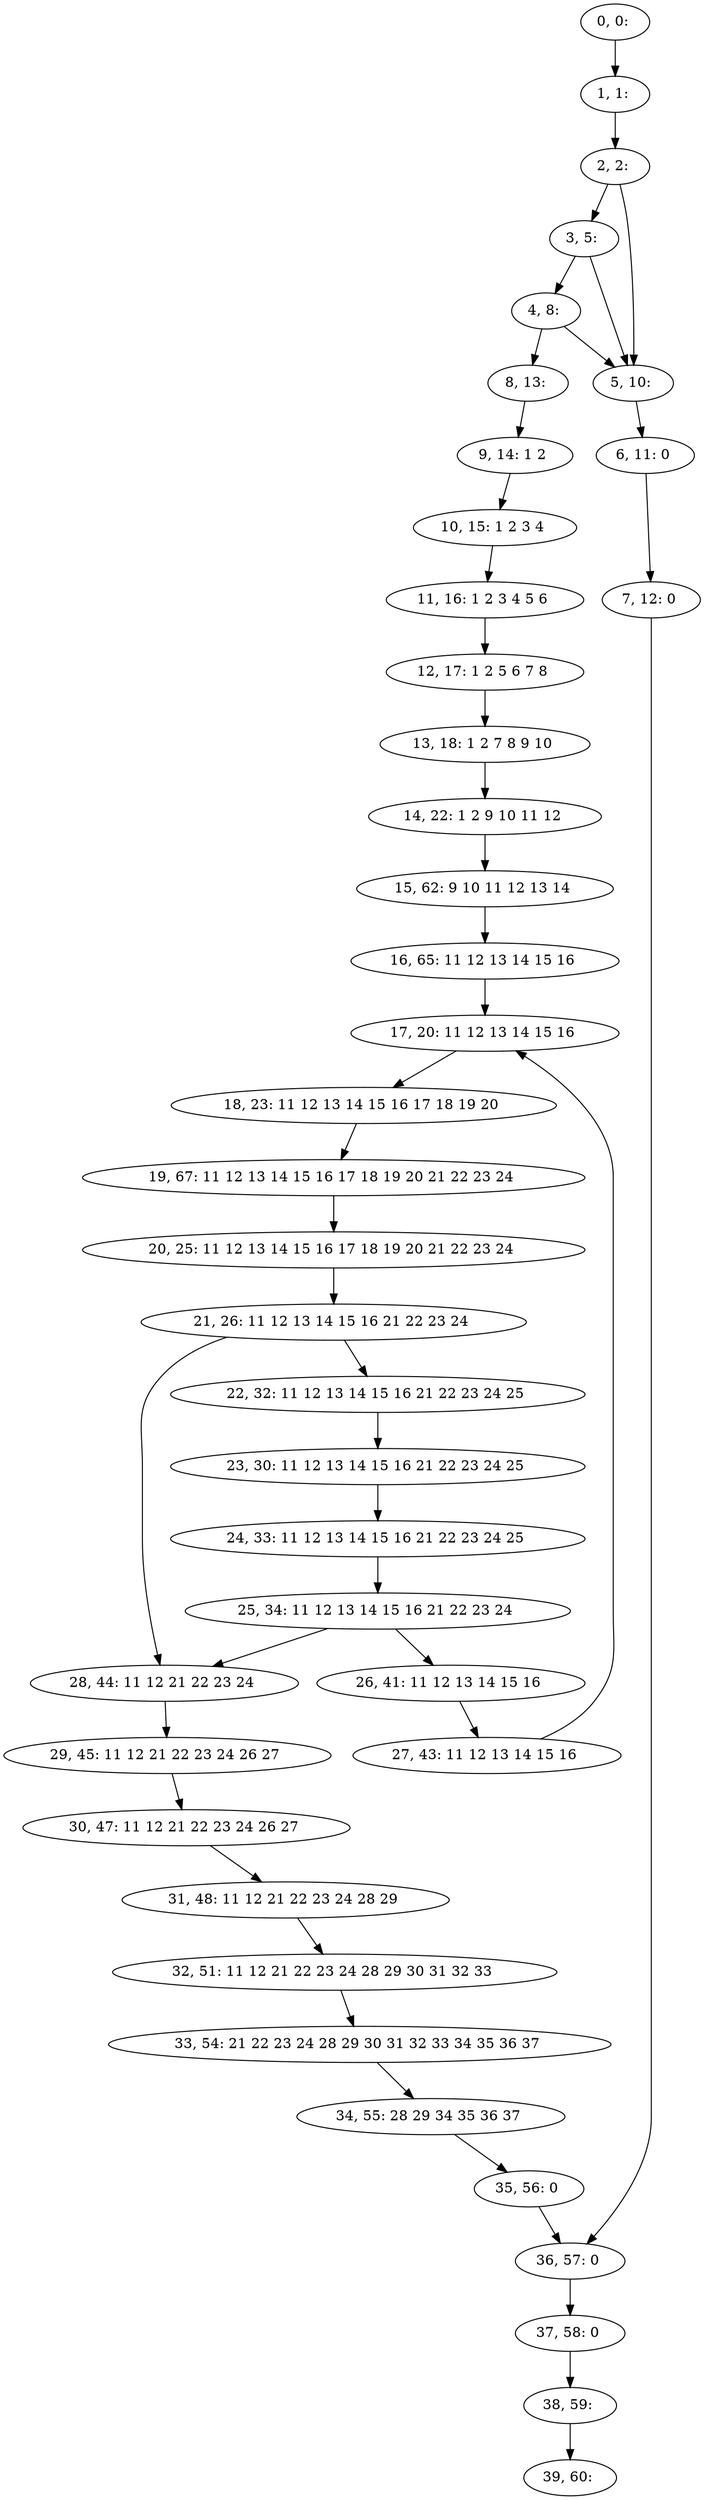 digraph G {
0[label="0, 0: "];
1[label="1, 1: "];
2[label="2, 2: "];
3[label="3, 5: "];
4[label="4, 8: "];
5[label="5, 10: "];
6[label="6, 11: 0 "];
7[label="7, 12: 0 "];
8[label="8, 13: "];
9[label="9, 14: 1 2 "];
10[label="10, 15: 1 2 3 4 "];
11[label="11, 16: 1 2 3 4 5 6 "];
12[label="12, 17: 1 2 5 6 7 8 "];
13[label="13, 18: 1 2 7 8 9 10 "];
14[label="14, 22: 1 2 9 10 11 12 "];
15[label="15, 62: 9 10 11 12 13 14 "];
16[label="16, 65: 11 12 13 14 15 16 "];
17[label="17, 20: 11 12 13 14 15 16 "];
18[label="18, 23: 11 12 13 14 15 16 17 18 19 20 "];
19[label="19, 67: 11 12 13 14 15 16 17 18 19 20 21 22 23 24 "];
20[label="20, 25: 11 12 13 14 15 16 17 18 19 20 21 22 23 24 "];
21[label="21, 26: 11 12 13 14 15 16 21 22 23 24 "];
22[label="22, 32: 11 12 13 14 15 16 21 22 23 24 25 "];
23[label="23, 30: 11 12 13 14 15 16 21 22 23 24 25 "];
24[label="24, 33: 11 12 13 14 15 16 21 22 23 24 25 "];
25[label="25, 34: 11 12 13 14 15 16 21 22 23 24 "];
26[label="26, 41: 11 12 13 14 15 16 "];
27[label="27, 43: 11 12 13 14 15 16 "];
28[label="28, 44: 11 12 21 22 23 24 "];
29[label="29, 45: 11 12 21 22 23 24 26 27 "];
30[label="30, 47: 11 12 21 22 23 24 26 27 "];
31[label="31, 48: 11 12 21 22 23 24 28 29 "];
32[label="32, 51: 11 12 21 22 23 24 28 29 30 31 32 33 "];
33[label="33, 54: 21 22 23 24 28 29 30 31 32 33 34 35 36 37 "];
34[label="34, 55: 28 29 34 35 36 37 "];
35[label="35, 56: 0 "];
36[label="36, 57: 0 "];
37[label="37, 58: 0 "];
38[label="38, 59: "];
39[label="39, 60: "];
0->1 ;
1->2 ;
2->3 ;
2->5 ;
3->4 ;
3->5 ;
4->5 ;
4->8 ;
5->6 ;
6->7 ;
7->36 ;
8->9 ;
9->10 ;
10->11 ;
11->12 ;
12->13 ;
13->14 ;
14->15 ;
15->16 ;
16->17 ;
17->18 ;
18->19 ;
19->20 ;
20->21 ;
21->22 ;
21->28 ;
22->23 ;
23->24 ;
24->25 ;
25->26 ;
25->28 ;
26->27 ;
27->17 ;
28->29 ;
29->30 ;
30->31 ;
31->32 ;
32->33 ;
33->34 ;
34->35 ;
35->36 ;
36->37 ;
37->38 ;
38->39 ;
}

